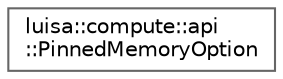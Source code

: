 digraph "类继承关系图"
{
 // LATEX_PDF_SIZE
  bgcolor="transparent";
  edge [fontname=Helvetica,fontsize=10,labelfontname=Helvetica,labelfontsize=10];
  node [fontname=Helvetica,fontsize=10,shape=box,height=0.2,width=0.4];
  rankdir="LR";
  Node0 [id="Node000000",label="luisa::compute::api\l::PinnedMemoryOption",height=0.2,width=0.4,color="grey40", fillcolor="white", style="filled",URL="$structluisa_1_1compute_1_1api_1_1_pinned_memory_option.html",tooltip=" "];
}
